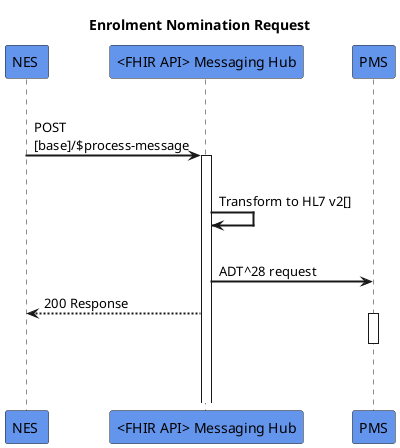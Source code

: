 @startuml
skinparam sequenceArrowThickness 2
skinparam roundcorner 5
skinparam maxmessagesize 180
skinparam sequenceParticipant bold
title  Enrolment Nomination Request
participant "NES " as A #CornflowerBlue
participant "<FHIR API> Messaging Hub" as B #CornflowerBlue
participant "PMS" as C #CornflowerBlue
|||

A -> B: POST [base]/$process-message
activate B
|||
B -> B: Transform to HL7 v2[]
|||
B -> C: ADT^28 request
B -[dashed]-> A: 200 Response 
activate C
|||
deactivate C
|||
@enduml

